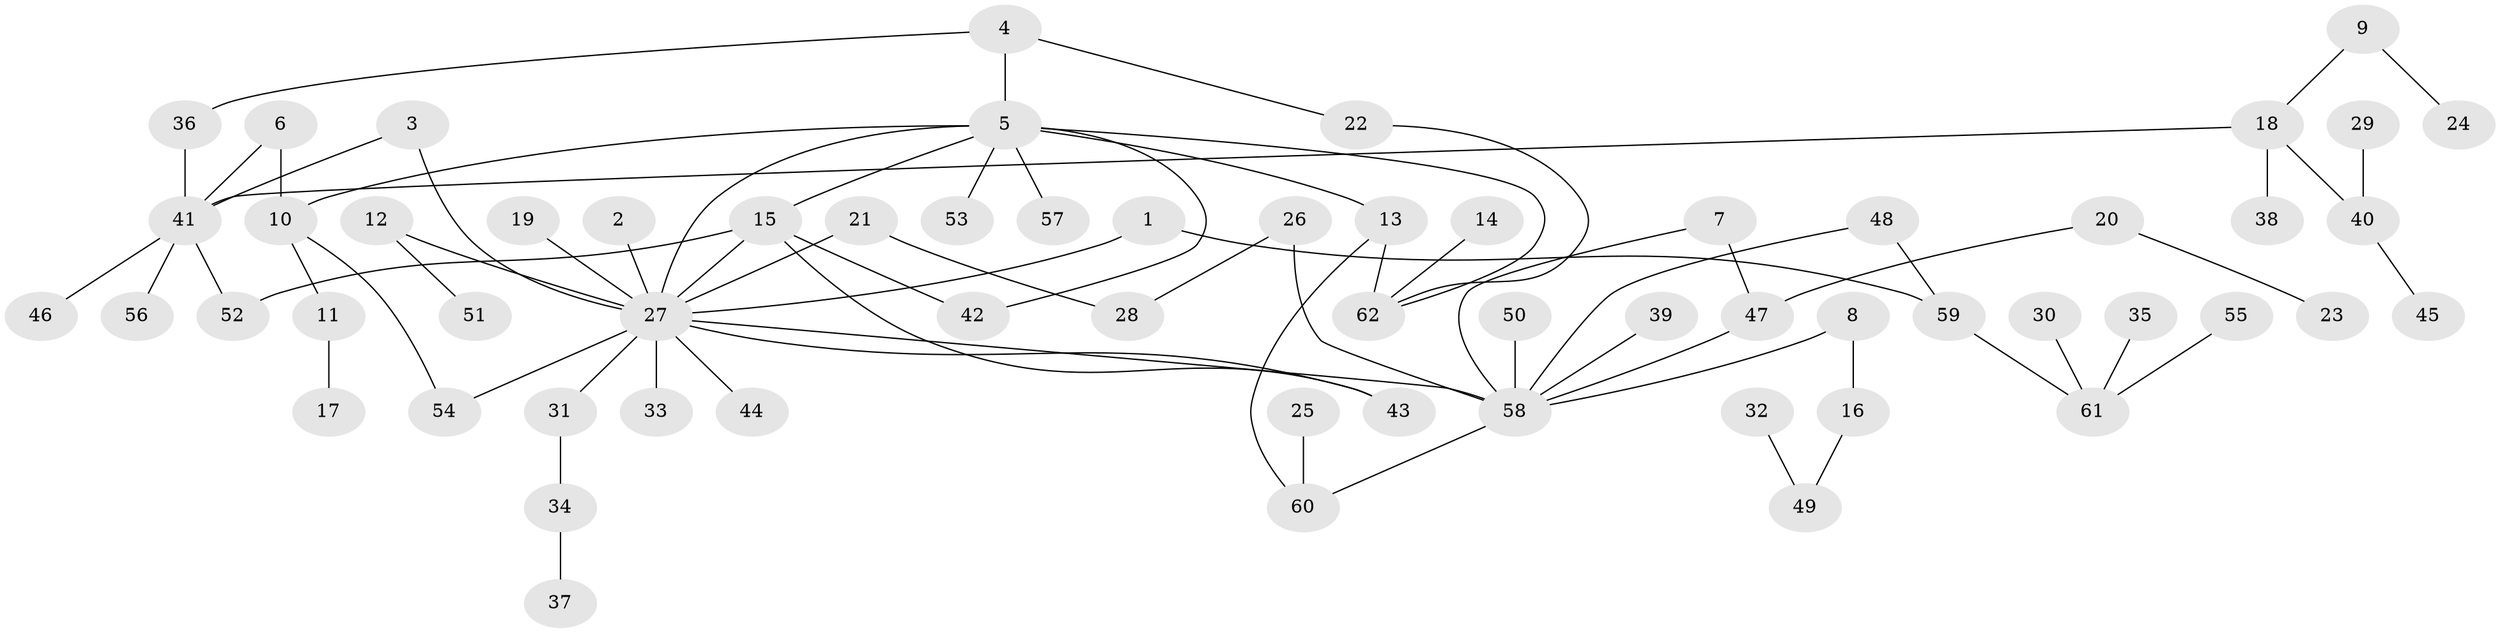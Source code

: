 // original degree distribution, {11: 0.011363636363636364, 4: 0.056818181818181816, 17: 0.011363636363636364, 2: 0.32954545454545453, 1: 0.4431818181818182, 3: 0.07954545454545454, 6: 0.022727272727272728, 10: 0.011363636363636364, 8: 0.011363636363636364, 5: 0.022727272727272728}
// Generated by graph-tools (version 1.1) at 2025/36/03/04/25 23:36:57]
// undirected, 62 vertices, 74 edges
graph export_dot {
  node [color=gray90,style=filled];
  1;
  2;
  3;
  4;
  5;
  6;
  7;
  8;
  9;
  10;
  11;
  12;
  13;
  14;
  15;
  16;
  17;
  18;
  19;
  20;
  21;
  22;
  23;
  24;
  25;
  26;
  27;
  28;
  29;
  30;
  31;
  32;
  33;
  34;
  35;
  36;
  37;
  38;
  39;
  40;
  41;
  42;
  43;
  44;
  45;
  46;
  47;
  48;
  49;
  50;
  51;
  52;
  53;
  54;
  55;
  56;
  57;
  58;
  59;
  60;
  61;
  62;
  1 -- 27 [weight=1.0];
  1 -- 59 [weight=1.0];
  2 -- 27 [weight=1.0];
  3 -- 27 [weight=1.0];
  3 -- 41 [weight=1.0];
  4 -- 5 [weight=1.0];
  4 -- 22 [weight=1.0];
  4 -- 36 [weight=1.0];
  5 -- 10 [weight=1.0];
  5 -- 13 [weight=1.0];
  5 -- 15 [weight=1.0];
  5 -- 27 [weight=1.0];
  5 -- 42 [weight=1.0];
  5 -- 53 [weight=1.0];
  5 -- 57 [weight=1.0];
  5 -- 62 [weight=1.0];
  6 -- 10 [weight=1.0];
  6 -- 41 [weight=1.0];
  7 -- 47 [weight=1.0];
  7 -- 58 [weight=1.0];
  8 -- 16 [weight=1.0];
  8 -- 58 [weight=1.0];
  9 -- 18 [weight=1.0];
  9 -- 24 [weight=1.0];
  10 -- 11 [weight=1.0];
  10 -- 54 [weight=1.0];
  11 -- 17 [weight=1.0];
  12 -- 27 [weight=2.0];
  12 -- 51 [weight=1.0];
  13 -- 60 [weight=1.0];
  13 -- 62 [weight=1.0];
  14 -- 62 [weight=1.0];
  15 -- 27 [weight=1.0];
  15 -- 42 [weight=1.0];
  15 -- 43 [weight=1.0];
  15 -- 52 [weight=1.0];
  16 -- 49 [weight=1.0];
  18 -- 38 [weight=1.0];
  18 -- 40 [weight=1.0];
  18 -- 41 [weight=1.0];
  19 -- 27 [weight=1.0];
  20 -- 23 [weight=1.0];
  20 -- 47 [weight=1.0];
  21 -- 27 [weight=1.0];
  21 -- 28 [weight=1.0];
  22 -- 62 [weight=1.0];
  25 -- 60 [weight=1.0];
  26 -- 28 [weight=1.0];
  26 -- 58 [weight=1.0];
  27 -- 31 [weight=1.0];
  27 -- 33 [weight=1.0];
  27 -- 43 [weight=1.0];
  27 -- 44 [weight=1.0];
  27 -- 54 [weight=1.0];
  27 -- 58 [weight=1.0];
  29 -- 40 [weight=1.0];
  30 -- 61 [weight=1.0];
  31 -- 34 [weight=1.0];
  32 -- 49 [weight=1.0];
  34 -- 37 [weight=1.0];
  35 -- 61 [weight=1.0];
  36 -- 41 [weight=1.0];
  39 -- 58 [weight=1.0];
  40 -- 45 [weight=1.0];
  41 -- 46 [weight=1.0];
  41 -- 52 [weight=1.0];
  41 -- 56 [weight=1.0];
  47 -- 58 [weight=1.0];
  48 -- 58 [weight=1.0];
  48 -- 59 [weight=1.0];
  50 -- 58 [weight=1.0];
  55 -- 61 [weight=1.0];
  58 -- 60 [weight=1.0];
  59 -- 61 [weight=1.0];
}
